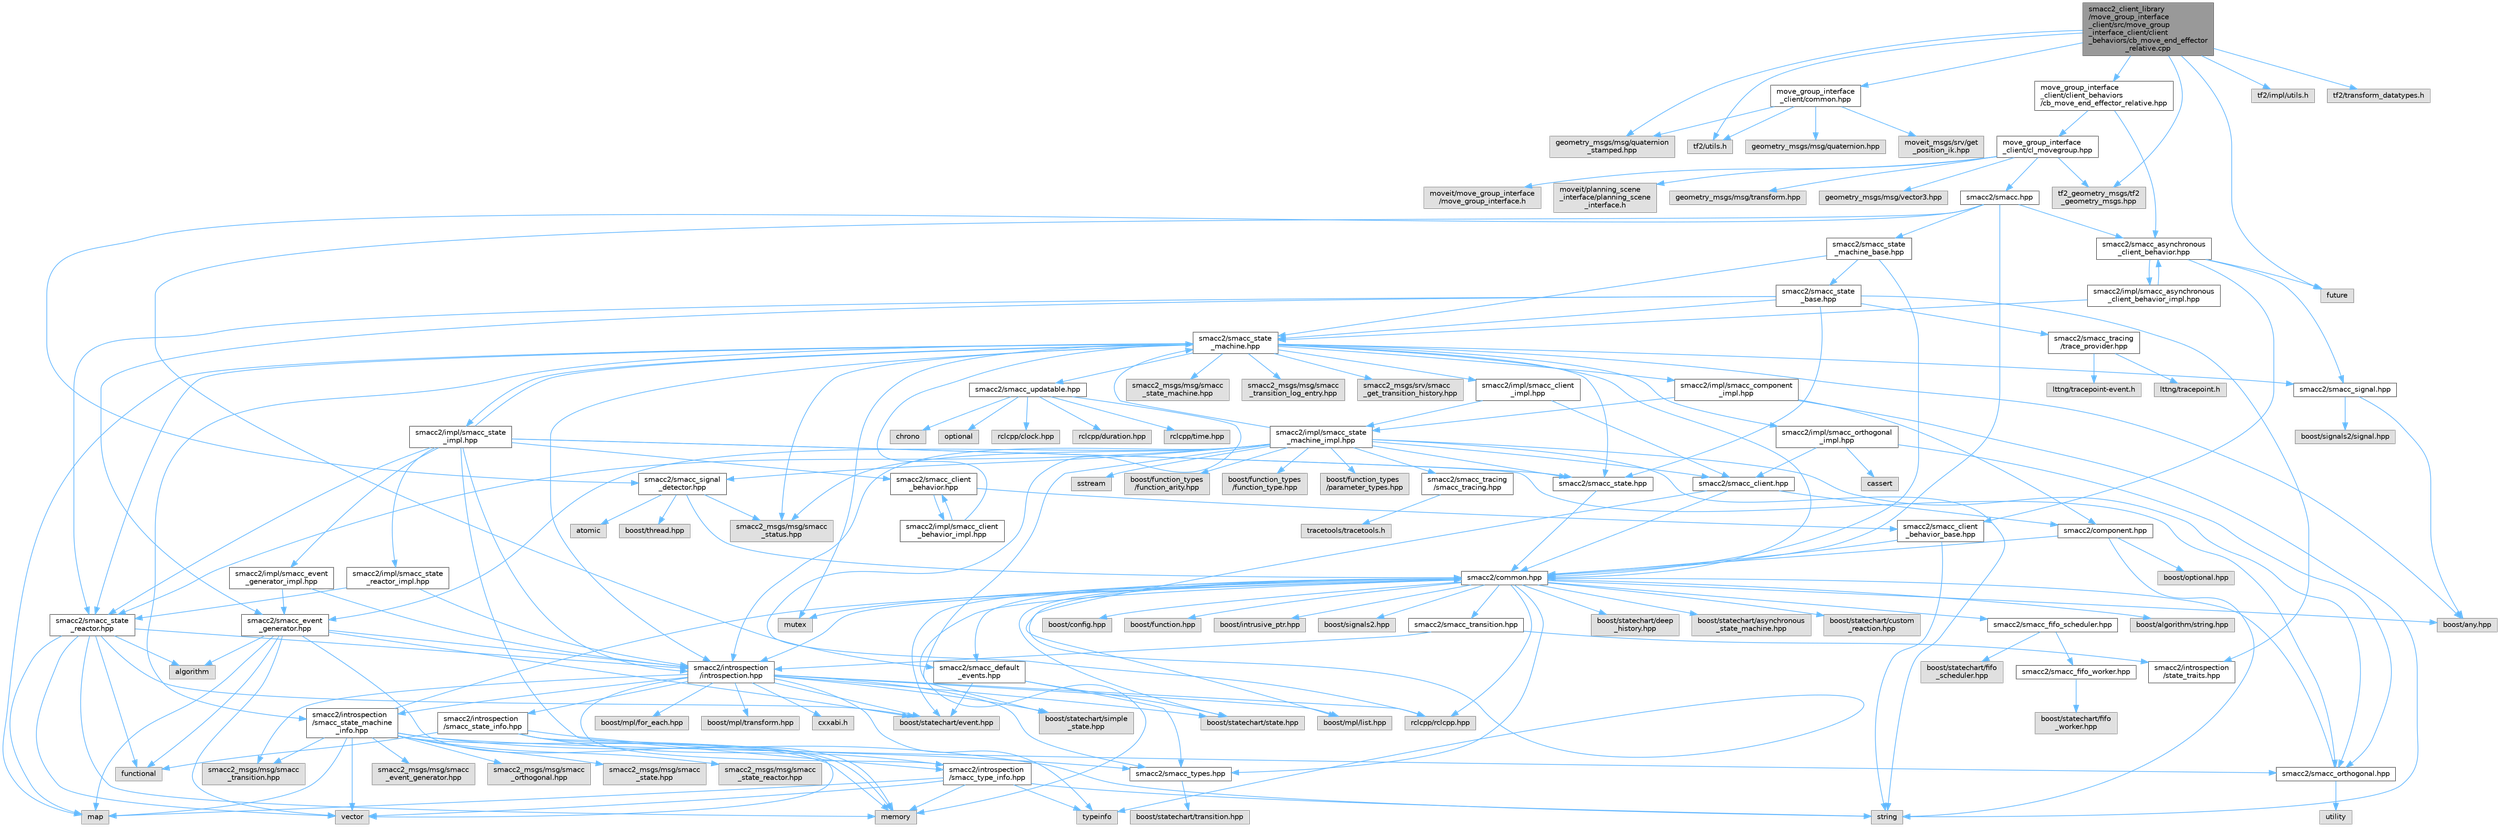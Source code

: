 digraph "smacc2_client_library/move_group_interface_client/src/move_group_interface_client/client_behaviors/cb_move_end_effector_relative.cpp"
{
 // LATEX_PDF_SIZE
  bgcolor="transparent";
  edge [fontname=Helvetica,fontsize=10,labelfontname=Helvetica,labelfontsize=10];
  node [fontname=Helvetica,fontsize=10,shape=box,height=0.2,width=0.4];
  Node1 [label="smacc2_client_library\l/move_group_interface\l_client/src/move_group\l_interface_client/client\l_behaviors/cb_move_end_effector\l_relative.cpp",height=0.2,width=0.4,color="gray40", fillcolor="grey60", style="filled", fontcolor="black",tooltip=" "];
  Node1 -> Node2 [color="steelblue1",style="solid"];
  Node2 [label="geometry_msgs/msg/quaternion\l_stamped.hpp",height=0.2,width=0.4,color="grey60", fillcolor="#E0E0E0", style="filled",tooltip=" "];
  Node1 -> Node3 [color="steelblue1",style="solid"];
  Node3 [label="move_group_interface\l_client/client_behaviors\l/cb_move_end_effector_relative.hpp",height=0.2,width=0.4,color="grey40", fillcolor="white", style="filled",URL="$cb__move__end__effector__relative_8hpp.html",tooltip=" "];
  Node3 -> Node4 [color="steelblue1",style="solid"];
  Node4 [label="move_group_interface\l_client/cl_movegroup.hpp",height=0.2,width=0.4,color="grey40", fillcolor="white", style="filled",URL="$cl__movegroup_8hpp.html",tooltip=" "];
  Node4 -> Node5 [color="steelblue1",style="solid"];
  Node5 [label="smacc2/smacc.hpp",height=0.2,width=0.4,color="grey40", fillcolor="white", style="filled",URL="$smacc_8hpp.html",tooltip=" "];
  Node5 -> Node6 [color="steelblue1",style="solid"];
  Node6 [label="smacc2/common.hpp",height=0.2,width=0.4,color="grey40", fillcolor="white", style="filled",URL="$include_2smacc2_2common_8hpp.html",tooltip=" "];
  Node6 -> Node7 [color="steelblue1",style="solid"];
  Node7 [label="boost/statechart/asynchronous\l_state_machine.hpp",height=0.2,width=0.4,color="grey60", fillcolor="#E0E0E0", style="filled",tooltip=" "];
  Node6 -> Node8 [color="steelblue1",style="solid"];
  Node8 [label="boost/statechart/custom\l_reaction.hpp",height=0.2,width=0.4,color="grey60", fillcolor="#E0E0E0", style="filled",tooltip=" "];
  Node6 -> Node9 [color="steelblue1",style="solid"];
  Node9 [label="boost/statechart/deep\l_history.hpp",height=0.2,width=0.4,color="grey60", fillcolor="#E0E0E0", style="filled",tooltip=" "];
  Node6 -> Node10 [color="steelblue1",style="solid"];
  Node10 [label="boost/statechart/event.hpp",height=0.2,width=0.4,color="grey60", fillcolor="#E0E0E0", style="filled",tooltip=" "];
  Node6 -> Node11 [color="steelblue1",style="solid"];
  Node11 [label="boost/statechart/simple\l_state.hpp",height=0.2,width=0.4,color="grey60", fillcolor="#E0E0E0", style="filled",tooltip=" "];
  Node6 -> Node12 [color="steelblue1",style="solid"];
  Node12 [label="boost/statechart/state.hpp",height=0.2,width=0.4,color="grey60", fillcolor="#E0E0E0", style="filled",tooltip=" "];
  Node6 -> Node13 [color="steelblue1",style="solid"];
  Node13 [label="boost/algorithm/string.hpp",height=0.2,width=0.4,color="grey60", fillcolor="#E0E0E0", style="filled",tooltip=" "];
  Node6 -> Node14 [color="steelblue1",style="solid"];
  Node14 [label="boost/any.hpp",height=0.2,width=0.4,color="grey60", fillcolor="#E0E0E0", style="filled",tooltip=" "];
  Node6 -> Node15 [color="steelblue1",style="solid"];
  Node15 [label="boost/config.hpp",height=0.2,width=0.4,color="grey60", fillcolor="#E0E0E0", style="filled",tooltip=" "];
  Node6 -> Node16 [color="steelblue1",style="solid"];
  Node16 [label="boost/function.hpp",height=0.2,width=0.4,color="grey60", fillcolor="#E0E0E0", style="filled",tooltip=" "];
  Node6 -> Node17 [color="steelblue1",style="solid"];
  Node17 [label="boost/intrusive_ptr.hpp",height=0.2,width=0.4,color="grey60", fillcolor="#E0E0E0", style="filled",tooltip=" "];
  Node6 -> Node18 [color="steelblue1",style="solid"];
  Node18 [label="boost/mpl/list.hpp",height=0.2,width=0.4,color="grey60", fillcolor="#E0E0E0", style="filled",tooltip=" "];
  Node6 -> Node19 [color="steelblue1",style="solid"];
  Node19 [label="boost/signals2.hpp",height=0.2,width=0.4,color="grey60", fillcolor="#E0E0E0", style="filled",tooltip=" "];
  Node6 -> Node20 [color="steelblue1",style="solid"];
  Node20 [label="mutex",height=0.2,width=0.4,color="grey60", fillcolor="#E0E0E0", style="filled",tooltip=" "];
  Node6 -> Node21 [color="steelblue1",style="solid"];
  Node21 [label="rclcpp/rclcpp.hpp",height=0.2,width=0.4,color="grey60", fillcolor="#E0E0E0", style="filled",tooltip=" "];
  Node6 -> Node22 [color="steelblue1",style="solid"];
  Node22 [label="smacc2/introspection\l/introspection.hpp",height=0.2,width=0.4,color="grey40", fillcolor="white", style="filled",URL="$introspection_8hpp.html",tooltip=" "];
  Node22 -> Node10 [color="steelblue1",style="solid"];
  Node22 -> Node11 [color="steelblue1",style="solid"];
  Node22 -> Node12 [color="steelblue1",style="solid"];
  Node22 -> Node23 [color="steelblue1",style="solid"];
  Node23 [label="boost/mpl/for_each.hpp",height=0.2,width=0.4,color="grey60", fillcolor="#E0E0E0", style="filled",tooltip=" "];
  Node22 -> Node18 [color="steelblue1",style="solid"];
  Node22 -> Node24 [color="steelblue1",style="solid"];
  Node24 [label="boost/mpl/transform.hpp",height=0.2,width=0.4,color="grey60", fillcolor="#E0E0E0", style="filled",tooltip=" "];
  Node22 -> Node21 [color="steelblue1",style="solid"];
  Node22 -> Node25 [color="steelblue1",style="solid"];
  Node25 [label="typeinfo",height=0.2,width=0.4,color="grey60", fillcolor="#E0E0E0", style="filled",tooltip=" "];
  Node22 -> Node26 [color="steelblue1",style="solid"];
  Node26 [label="smacc2/introspection\l/smacc_state_info.hpp",height=0.2,width=0.4,color="grey40", fillcolor="white", style="filled",URL="$smacc__state__info_8hpp.html",tooltip=" "];
  Node26 -> Node27 [color="steelblue1",style="solid"];
  Node27 [label="functional",height=0.2,width=0.4,color="grey60", fillcolor="#E0E0E0", style="filled",tooltip=" "];
  Node26 -> Node28 [color="steelblue1",style="solid"];
  Node28 [label="memory",height=0.2,width=0.4,color="grey60", fillcolor="#E0E0E0", style="filled",tooltip=" "];
  Node26 -> Node29 [color="steelblue1",style="solid"];
  Node29 [label="smacc2/introspection\l/smacc_type_info.hpp",height=0.2,width=0.4,color="grey40", fillcolor="white", style="filled",URL="$smacc__type__info_8hpp.html",tooltip=" "];
  Node29 -> Node30 [color="steelblue1",style="solid"];
  Node30 [label="map",height=0.2,width=0.4,color="grey60", fillcolor="#E0E0E0", style="filled",tooltip=" "];
  Node29 -> Node28 [color="steelblue1",style="solid"];
  Node29 -> Node31 [color="steelblue1",style="solid"];
  Node31 [label="string",height=0.2,width=0.4,color="grey60", fillcolor="#E0E0E0", style="filled",tooltip=" "];
  Node29 -> Node25 [color="steelblue1",style="solid"];
  Node29 -> Node32 [color="steelblue1",style="solid"];
  Node32 [label="vector",height=0.2,width=0.4,color="grey60", fillcolor="#E0E0E0", style="filled",tooltip=" "];
  Node26 -> Node33 [color="steelblue1",style="solid"];
  Node33 [label="smacc2/smacc_types.hpp",height=0.2,width=0.4,color="grey40", fillcolor="white", style="filled",URL="$smacc__types_8hpp.html",tooltip=" "];
  Node33 -> Node34 [color="steelblue1",style="solid"];
  Node34 [label="boost/statechart/transition.hpp",height=0.2,width=0.4,color="grey60", fillcolor="#E0E0E0", style="filled",tooltip=" "];
  Node26 -> Node32 [color="steelblue1",style="solid"];
  Node22 -> Node29 [color="steelblue1",style="solid"];
  Node22 -> Node33 [color="steelblue1",style="solid"];
  Node22 -> Node35 [color="steelblue1",style="solid"];
  Node35 [label="cxxabi.h",height=0.2,width=0.4,color="grey60", fillcolor="#E0E0E0", style="filled",tooltip=" "];
  Node22 -> Node36 [color="steelblue1",style="solid"];
  Node36 [label="smacc2_msgs/msg/smacc\l_transition.hpp",height=0.2,width=0.4,color="grey60", fillcolor="#E0E0E0", style="filled",tooltip=" "];
  Node22 -> Node37 [color="steelblue1",style="solid"];
  Node37 [label="smacc2/introspection\l/smacc_state_machine\l_info.hpp",height=0.2,width=0.4,color="grey40", fillcolor="white", style="filled",URL="$smacc__state__machine__info_8hpp.html",tooltip=" "];
  Node37 -> Node30 [color="steelblue1",style="solid"];
  Node37 -> Node28 [color="steelblue1",style="solid"];
  Node37 -> Node31 [color="steelblue1",style="solid"];
  Node37 -> Node32 [color="steelblue1",style="solid"];
  Node37 -> Node6 [color="steelblue1",style="solid"];
  Node37 -> Node38 [color="steelblue1",style="solid"];
  Node38 [label="smacc2/smacc_orthogonal.hpp",height=0.2,width=0.4,color="grey40", fillcolor="white", style="filled",URL="$smacc__orthogonal_8hpp.html",tooltip=" "];
  Node38 -> Node6 [color="steelblue1",style="solid"];
  Node38 -> Node39 [color="steelblue1",style="solid"];
  Node39 [label="utility",height=0.2,width=0.4,color="grey60", fillcolor="#E0E0E0", style="filled",tooltip=" "];
  Node37 -> Node40 [color="steelblue1",style="solid"];
  Node40 [label="smacc2_msgs/msg/smacc\l_event_generator.hpp",height=0.2,width=0.4,color="grey60", fillcolor="#E0E0E0", style="filled",tooltip=" "];
  Node37 -> Node41 [color="steelblue1",style="solid"];
  Node41 [label="smacc2_msgs/msg/smacc\l_orthogonal.hpp",height=0.2,width=0.4,color="grey60", fillcolor="#E0E0E0", style="filled",tooltip=" "];
  Node37 -> Node42 [color="steelblue1",style="solid"];
  Node42 [label="smacc2_msgs/msg/smacc\l_state.hpp",height=0.2,width=0.4,color="grey60", fillcolor="#E0E0E0", style="filled",tooltip=" "];
  Node37 -> Node43 [color="steelblue1",style="solid"];
  Node43 [label="smacc2_msgs/msg/smacc\l_state_reactor.hpp",height=0.2,width=0.4,color="grey60", fillcolor="#E0E0E0", style="filled",tooltip=" "];
  Node37 -> Node36 [color="steelblue1",style="solid"];
  Node6 -> Node44 [color="steelblue1",style="solid"];
  Node44 [label="smacc2/smacc_fifo_scheduler.hpp",height=0.2,width=0.4,color="grey40", fillcolor="white", style="filled",URL="$smacc__fifo__scheduler_8hpp.html",tooltip=" "];
  Node44 -> Node45 [color="steelblue1",style="solid"];
  Node45 [label="boost/statechart/fifo\l_scheduler.hpp",height=0.2,width=0.4,color="grey60", fillcolor="#E0E0E0", style="filled",tooltip=" "];
  Node44 -> Node46 [color="steelblue1",style="solid"];
  Node46 [label="smacc2/smacc_fifo_worker.hpp",height=0.2,width=0.4,color="grey40", fillcolor="white", style="filled",URL="$smacc__fifo__worker_8hpp.html",tooltip=" "];
  Node46 -> Node47 [color="steelblue1",style="solid"];
  Node47 [label="boost/statechart/fifo\l_worker.hpp",height=0.2,width=0.4,color="grey60", fillcolor="#E0E0E0", style="filled",tooltip=" "];
  Node6 -> Node33 [color="steelblue1",style="solid"];
  Node6 -> Node48 [color="steelblue1",style="solid"];
  Node48 [label="smacc2/smacc_default\l_events.hpp",height=0.2,width=0.4,color="grey40", fillcolor="white", style="filled",URL="$smacc__default__events_8hpp.html",tooltip=" "];
  Node48 -> Node33 [color="steelblue1",style="solid"];
  Node48 -> Node10 [color="steelblue1",style="solid"];
  Node48 -> Node12 [color="steelblue1",style="solid"];
  Node6 -> Node49 [color="steelblue1",style="solid"];
  Node49 [label="smacc2/smacc_transition.hpp",height=0.2,width=0.4,color="grey40", fillcolor="white", style="filled",URL="$smacc__transition_8hpp.html",tooltip=" "];
  Node49 -> Node22 [color="steelblue1",style="solid"];
  Node49 -> Node50 [color="steelblue1",style="solid"];
  Node50 [label="smacc2/introspection\l/state_traits.hpp",height=0.2,width=0.4,color="grey40", fillcolor="white", style="filled",URL="$state__traits_8hpp.html",tooltip=" "];
  Node5 -> Node51 [color="steelblue1",style="solid"];
  Node51 [label="smacc2/smacc_asynchronous\l_client_behavior.hpp",height=0.2,width=0.4,color="grey40", fillcolor="white", style="filled",URL="$smacc__asynchronous__client__behavior_8hpp.html",tooltip=" "];
  Node51 -> Node52 [color="steelblue1",style="solid"];
  Node52 [label="future",height=0.2,width=0.4,color="grey60", fillcolor="#E0E0E0", style="filled",tooltip=" "];
  Node51 -> Node53 [color="steelblue1",style="solid"];
  Node53 [label="smacc2/smacc_client\l_behavior_base.hpp",height=0.2,width=0.4,color="grey40", fillcolor="white", style="filled",URL="$smacc__client__behavior__base_8hpp.html",tooltip=" "];
  Node53 -> Node31 [color="steelblue1",style="solid"];
  Node53 -> Node6 [color="steelblue1",style="solid"];
  Node51 -> Node54 [color="steelblue1",style="solid"];
  Node54 [label="smacc2/smacc_signal.hpp",height=0.2,width=0.4,color="grey40", fillcolor="white", style="filled",URL="$smacc__signal_8hpp.html",tooltip=" "];
  Node54 -> Node14 [color="steelblue1",style="solid"];
  Node54 -> Node55 [color="steelblue1",style="solid"];
  Node55 [label="boost/signals2/signal.hpp",height=0.2,width=0.4,color="grey60", fillcolor="#E0E0E0", style="filled",tooltip=" "];
  Node51 -> Node56 [color="steelblue1",style="solid"];
  Node56 [label="smacc2/impl/smacc_asynchronous\l_client_behavior_impl.hpp",height=0.2,width=0.4,color="grey40", fillcolor="white", style="filled",URL="$smacc__asynchronous__client__behavior__impl_8hpp.html",tooltip=" "];
  Node56 -> Node51 [color="steelblue1",style="solid"];
  Node56 -> Node57 [color="steelblue1",style="solid"];
  Node57 [label="smacc2/smacc_state\l_machine.hpp",height=0.2,width=0.4,color="grey40", fillcolor="white", style="filled",URL="$smacc__state__machine_8hpp.html",tooltip=" "];
  Node57 -> Node14 [color="steelblue1",style="solid"];
  Node57 -> Node30 [color="steelblue1",style="solid"];
  Node57 -> Node20 [color="steelblue1",style="solid"];
  Node57 -> Node6 [color="steelblue1",style="solid"];
  Node57 -> Node22 [color="steelblue1",style="solid"];
  Node57 -> Node37 [color="steelblue1",style="solid"];
  Node57 -> Node54 [color="steelblue1",style="solid"];
  Node57 -> Node58 [color="steelblue1",style="solid"];
  Node58 [label="smacc2/smacc_updatable.hpp",height=0.2,width=0.4,color="grey40", fillcolor="white", style="filled",URL="$smacc__updatable_8hpp.html",tooltip=" "];
  Node58 -> Node59 [color="steelblue1",style="solid"];
  Node59 [label="chrono",height=0.2,width=0.4,color="grey60", fillcolor="#E0E0E0", style="filled",tooltip=" "];
  Node58 -> Node60 [color="steelblue1",style="solid"];
  Node60 [label="optional",height=0.2,width=0.4,color="grey60", fillcolor="#E0E0E0", style="filled",tooltip=" "];
  Node58 -> Node61 [color="steelblue1",style="solid"];
  Node61 [label="rclcpp/clock.hpp",height=0.2,width=0.4,color="grey60", fillcolor="#E0E0E0", style="filled",tooltip=" "];
  Node58 -> Node62 [color="steelblue1",style="solid"];
  Node62 [label="rclcpp/duration.hpp",height=0.2,width=0.4,color="grey60", fillcolor="#E0E0E0", style="filled",tooltip=" "];
  Node58 -> Node21 [color="steelblue1",style="solid"];
  Node58 -> Node63 [color="steelblue1",style="solid"];
  Node63 [label="rclcpp/time.hpp",height=0.2,width=0.4,color="grey60", fillcolor="#E0E0E0", style="filled",tooltip=" "];
  Node57 -> Node64 [color="steelblue1",style="solid"];
  Node64 [label="smacc2_msgs/msg/smacc\l_state_machine.hpp",height=0.2,width=0.4,color="grey60", fillcolor="#E0E0E0", style="filled",tooltip=" "];
  Node57 -> Node65 [color="steelblue1",style="solid"];
  Node65 [label="smacc2_msgs/msg/smacc\l_status.hpp",height=0.2,width=0.4,color="grey60", fillcolor="#E0E0E0", style="filled",tooltip=" "];
  Node57 -> Node66 [color="steelblue1",style="solid"];
  Node66 [label="smacc2_msgs/msg/smacc\l_transition_log_entry.hpp",height=0.2,width=0.4,color="grey60", fillcolor="#E0E0E0", style="filled",tooltip=" "];
  Node57 -> Node67 [color="steelblue1",style="solid"];
  Node67 [label="smacc2_msgs/srv/smacc\l_get_transition_history.hpp",height=0.2,width=0.4,color="grey60", fillcolor="#E0E0E0", style="filled",tooltip=" "];
  Node57 -> Node68 [color="steelblue1",style="solid"];
  Node68 [label="smacc2/smacc_state.hpp",height=0.2,width=0.4,color="grey40", fillcolor="white", style="filled",URL="$smacc__state_8hpp.html",tooltip=" "];
  Node68 -> Node6 [color="steelblue1",style="solid"];
  Node57 -> Node69 [color="steelblue1",style="solid"];
  Node69 [label="smacc2/smacc_state\l_reactor.hpp",height=0.2,width=0.4,color="grey40", fillcolor="white", style="filled",URL="$smacc__state__reactor_8hpp.html",tooltip=" "];
  Node69 -> Node70 [color="steelblue1",style="solid"];
  Node70 [label="algorithm",height=0.2,width=0.4,color="grey60", fillcolor="#E0E0E0", style="filled",tooltip=" "];
  Node69 -> Node10 [color="steelblue1",style="solid"];
  Node69 -> Node27 [color="steelblue1",style="solid"];
  Node69 -> Node30 [color="steelblue1",style="solid"];
  Node69 -> Node28 [color="steelblue1",style="solid"];
  Node69 -> Node22 [color="steelblue1",style="solid"];
  Node69 -> Node32 [color="steelblue1",style="solid"];
  Node57 -> Node71 [color="steelblue1",style="solid"];
  Node71 [label="smacc2/impl/smacc_client\l_impl.hpp",height=0.2,width=0.4,color="grey40", fillcolor="white", style="filled",URL="$smacc__client__impl_8hpp.html",tooltip=" "];
  Node71 -> Node72 [color="steelblue1",style="solid"];
  Node72 [label="smacc2/impl/smacc_state\l_machine_impl.hpp",height=0.2,width=0.4,color="grey40", fillcolor="white", style="filled",URL="$smacc__state__machine__impl_8hpp.html",tooltip=" "];
  Node72 -> Node28 [color="steelblue1",style="solid"];
  Node72 -> Node73 [color="steelblue1",style="solid"];
  Node73 [label="sstream",height=0.2,width=0.4,color="grey60", fillcolor="#E0E0E0", style="filled",tooltip=" "];
  Node72 -> Node31 [color="steelblue1",style="solid"];
  Node72 -> Node22 [color="steelblue1",style="solid"];
  Node72 -> Node74 [color="steelblue1",style="solid"];
  Node74 [label="smacc2/smacc_client.hpp",height=0.2,width=0.4,color="grey40", fillcolor="white", style="filled",URL="$smacc__client_8hpp.html",tooltip=" "];
  Node74 -> Node6 [color="steelblue1",style="solid"];
  Node74 -> Node75 [color="steelblue1",style="solid"];
  Node75 [label="smacc2/component.hpp",height=0.2,width=0.4,color="grey40", fillcolor="white", style="filled",URL="$component_8hpp.html",tooltip=" "];
  Node75 -> Node31 [color="steelblue1",style="solid"];
  Node75 -> Node76 [color="steelblue1",style="solid"];
  Node76 [label="boost/optional.hpp",height=0.2,width=0.4,color="grey60", fillcolor="#E0E0E0", style="filled",tooltip=" "];
  Node75 -> Node6 [color="steelblue1",style="solid"];
  Node74 -> Node25 [color="steelblue1",style="solid"];
  Node72 -> Node77 [color="steelblue1",style="solid"];
  Node77 [label="smacc2/smacc_event\l_generator.hpp",height=0.2,width=0.4,color="grey40", fillcolor="white", style="filled",URL="$smacc__event__generator_8hpp.html",tooltip=" "];
  Node77 -> Node70 [color="steelblue1",style="solid"];
  Node77 -> Node10 [color="steelblue1",style="solid"];
  Node77 -> Node27 [color="steelblue1",style="solid"];
  Node77 -> Node30 [color="steelblue1",style="solid"];
  Node77 -> Node28 [color="steelblue1",style="solid"];
  Node77 -> Node22 [color="steelblue1",style="solid"];
  Node77 -> Node32 [color="steelblue1",style="solid"];
  Node72 -> Node38 [color="steelblue1",style="solid"];
  Node72 -> Node78 [color="steelblue1",style="solid"];
  Node78 [label="smacc2/smacc_signal\l_detector.hpp",height=0.2,width=0.4,color="grey40", fillcolor="white", style="filled",URL="$smacc__signal__detector_8hpp.html",tooltip=" "];
  Node78 -> Node79 [color="steelblue1",style="solid"];
  Node79 [label="atomic",height=0.2,width=0.4,color="grey60", fillcolor="#E0E0E0", style="filled",tooltip=" "];
  Node78 -> Node80 [color="steelblue1",style="solid"];
  Node80 [label="boost/thread.hpp",height=0.2,width=0.4,color="grey60", fillcolor="#E0E0E0", style="filled",tooltip=" "];
  Node78 -> Node6 [color="steelblue1",style="solid"];
  Node78 -> Node65 [color="steelblue1",style="solid"];
  Node72 -> Node68 [color="steelblue1",style="solid"];
  Node72 -> Node57 [color="steelblue1",style="solid"];
  Node72 -> Node69 [color="steelblue1",style="solid"];
  Node72 -> Node81 [color="steelblue1",style="solid"];
  Node81 [label="boost/function_types\l/function_arity.hpp",height=0.2,width=0.4,color="grey60", fillcolor="#E0E0E0", style="filled",tooltip=" "];
  Node72 -> Node82 [color="steelblue1",style="solid"];
  Node82 [label="boost/function_types\l/function_type.hpp",height=0.2,width=0.4,color="grey60", fillcolor="#E0E0E0", style="filled",tooltip=" "];
  Node72 -> Node83 [color="steelblue1",style="solid"];
  Node83 [label="boost/function_types\l/parameter_types.hpp",height=0.2,width=0.4,color="grey60", fillcolor="#E0E0E0", style="filled",tooltip=" "];
  Node72 -> Node84 [color="steelblue1",style="solid"];
  Node84 [label="smacc2/smacc_tracing\l/smacc_tracing.hpp",height=0.2,width=0.4,color="grey40", fillcolor="white", style="filled",URL="$smacc__tracing_8hpp.html",tooltip=" "];
  Node84 -> Node85 [color="steelblue1",style="solid"];
  Node85 [label="tracetools/tracetools.h",height=0.2,width=0.4,color="grey60", fillcolor="#E0E0E0", style="filled",tooltip=" "];
  Node72 -> Node65 [color="steelblue1",style="solid"];
  Node71 -> Node74 [color="steelblue1",style="solid"];
  Node57 -> Node86 [color="steelblue1",style="solid"];
  Node86 [label="smacc2/impl/smacc_component\l_impl.hpp",height=0.2,width=0.4,color="grey40", fillcolor="white", style="filled",URL="$smacc__component__impl_8hpp.html",tooltip=" "];
  Node86 -> Node31 [color="steelblue1",style="solid"];
  Node86 -> Node75 [color="steelblue1",style="solid"];
  Node86 -> Node72 [color="steelblue1",style="solid"];
  Node57 -> Node87 [color="steelblue1",style="solid"];
  Node87 [label="smacc2/impl/smacc_orthogonal\l_impl.hpp",height=0.2,width=0.4,color="grey40", fillcolor="white", style="filled",URL="$smacc__orthogonal__impl_8hpp.html",tooltip=" "];
  Node87 -> Node88 [color="steelblue1",style="solid"];
  Node88 [label="cassert",height=0.2,width=0.4,color="grey60", fillcolor="#E0E0E0", style="filled",tooltip=" "];
  Node87 -> Node74 [color="steelblue1",style="solid"];
  Node87 -> Node38 [color="steelblue1",style="solid"];
  Node57 -> Node89 [color="steelblue1",style="solid"];
  Node89 [label="smacc2/impl/smacc_state\l_impl.hpp",height=0.2,width=0.4,color="grey40", fillcolor="white", style="filled",URL="$smacc__state__impl_8hpp.html",tooltip=" "];
  Node89 -> Node22 [color="steelblue1",style="solid"];
  Node89 -> Node90 [color="steelblue1",style="solid"];
  Node90 [label="smacc2/smacc_client\l_behavior.hpp",height=0.2,width=0.4,color="grey40", fillcolor="white", style="filled",URL="$smacc__client__behavior_8hpp.html",tooltip=" "];
  Node90 -> Node53 [color="steelblue1",style="solid"];
  Node90 -> Node91 [color="steelblue1",style="solid"];
  Node91 [label="smacc2/impl/smacc_client\l_behavior_impl.hpp",height=0.2,width=0.4,color="grey40", fillcolor="white", style="filled",URL="$smacc__client__behavior__impl_8hpp.html",tooltip=" "];
  Node91 -> Node90 [color="steelblue1",style="solid"];
  Node91 -> Node57 [color="steelblue1",style="solid"];
  Node89 -> Node38 [color="steelblue1",style="solid"];
  Node89 -> Node68 [color="steelblue1",style="solid"];
  Node89 -> Node69 [color="steelblue1",style="solid"];
  Node89 -> Node29 [color="steelblue1",style="solid"];
  Node89 -> Node57 [color="steelblue1",style="solid"];
  Node89 -> Node92 [color="steelblue1",style="solid"];
  Node92 [label="smacc2/impl/smacc_event\l_generator_impl.hpp",height=0.2,width=0.4,color="grey40", fillcolor="white", style="filled",URL="$smacc__event__generator__impl_8hpp.html",tooltip=" "];
  Node92 -> Node22 [color="steelblue1",style="solid"];
  Node92 -> Node77 [color="steelblue1",style="solid"];
  Node89 -> Node93 [color="steelblue1",style="solid"];
  Node93 [label="smacc2/impl/smacc_state\l_reactor_impl.hpp",height=0.2,width=0.4,color="grey40", fillcolor="white", style="filled",URL="$smacc__state__reactor__impl_8hpp.html",tooltip=" "];
  Node93 -> Node22 [color="steelblue1",style="solid"];
  Node93 -> Node69 [color="steelblue1",style="solid"];
  Node5 -> Node48 [color="steelblue1",style="solid"];
  Node5 -> Node78 [color="steelblue1",style="solid"];
  Node5 -> Node94 [color="steelblue1",style="solid"];
  Node94 [label="smacc2/smacc_state\l_machine_base.hpp",height=0.2,width=0.4,color="grey40", fillcolor="white", style="filled",URL="$smacc__state__machine__base_8hpp.html",tooltip=" "];
  Node94 -> Node6 [color="steelblue1",style="solid"];
  Node94 -> Node95 [color="steelblue1",style="solid"];
  Node95 [label="smacc2/smacc_state\l_base.hpp",height=0.2,width=0.4,color="grey40", fillcolor="white", style="filled",URL="$smacc__state__base_8hpp.html",tooltip=" "];
  Node95 -> Node50 [color="steelblue1",style="solid"];
  Node95 -> Node77 [color="steelblue1",style="solid"];
  Node95 -> Node68 [color="steelblue1",style="solid"];
  Node95 -> Node57 [color="steelblue1",style="solid"];
  Node95 -> Node69 [color="steelblue1",style="solid"];
  Node95 -> Node96 [color="steelblue1",style="solid"];
  Node96 [label="smacc2/smacc_tracing\l/trace_provider.hpp",height=0.2,width=0.4,color="grey40", fillcolor="white", style="filled",URL="$trace__provider_8hpp.html",tooltip=" "];
  Node96 -> Node97 [color="steelblue1",style="solid"];
  Node97 [label="lttng/tracepoint.h",height=0.2,width=0.4,color="grey60", fillcolor="#E0E0E0", style="filled",tooltip=" "];
  Node96 -> Node98 [color="steelblue1",style="solid"];
  Node98 [label="lttng/tracepoint-event.h",height=0.2,width=0.4,color="grey60", fillcolor="#E0E0E0", style="filled",tooltip=" "];
  Node94 -> Node57 [color="steelblue1",style="solid"];
  Node4 -> Node99 [color="steelblue1",style="solid"];
  Node99 [label="moveit/move_group_interface\l/move_group_interface.h",height=0.2,width=0.4,color="grey60", fillcolor="#E0E0E0", style="filled",tooltip=" "];
  Node4 -> Node100 [color="steelblue1",style="solid"];
  Node100 [label="moveit/planning_scene\l_interface/planning_scene\l_interface.h",height=0.2,width=0.4,color="grey60", fillcolor="#E0E0E0", style="filled",tooltip=" "];
  Node4 -> Node101 [color="steelblue1",style="solid"];
  Node101 [label="geometry_msgs/msg/transform.hpp",height=0.2,width=0.4,color="grey60", fillcolor="#E0E0E0", style="filled",tooltip=" "];
  Node4 -> Node102 [color="steelblue1",style="solid"];
  Node102 [label="geometry_msgs/msg/vector3.hpp",height=0.2,width=0.4,color="grey60", fillcolor="#E0E0E0", style="filled",tooltip=" "];
  Node4 -> Node103 [color="steelblue1",style="solid"];
  Node103 [label="tf2_geometry_msgs/tf2\l_geometry_msgs.hpp",height=0.2,width=0.4,color="grey60", fillcolor="#E0E0E0", style="filled",tooltip=" "];
  Node3 -> Node51 [color="steelblue1",style="solid"];
  Node1 -> Node103 [color="steelblue1",style="solid"];
  Node1 -> Node104 [color="steelblue1",style="solid"];
  Node104 [label="tf2/impl/utils.h",height=0.2,width=0.4,color="grey60", fillcolor="#E0E0E0", style="filled",tooltip=" "];
  Node1 -> Node105 [color="steelblue1",style="solid"];
  Node105 [label="tf2/transform_datatypes.h",height=0.2,width=0.4,color="grey60", fillcolor="#E0E0E0", style="filled",tooltip=" "];
  Node1 -> Node106 [color="steelblue1",style="solid"];
  Node106 [label="tf2/utils.h",height=0.2,width=0.4,color="grey60", fillcolor="#E0E0E0", style="filled",tooltip=" "];
  Node1 -> Node52 [color="steelblue1",style="solid"];
  Node1 -> Node107 [color="steelblue1",style="solid"];
  Node107 [label="move_group_interface\l_client/common.hpp",height=0.2,width=0.4,color="grey40", fillcolor="white", style="filled",URL="$client__library_2move__group__interface__client_2include_2move__group__interface__client_2common_8hpp.html",tooltip=" "];
  Node107 -> Node106 [color="steelblue1",style="solid"];
  Node107 -> Node108 [color="steelblue1",style="solid"];
  Node108 [label="geometry_msgs/msg/quaternion.hpp",height=0.2,width=0.4,color="grey60", fillcolor="#E0E0E0", style="filled",tooltip=" "];
  Node107 -> Node2 [color="steelblue1",style="solid"];
  Node107 -> Node109 [color="steelblue1",style="solid"];
  Node109 [label="moveit_msgs/srv/get\l_position_ik.hpp",height=0.2,width=0.4,color="grey60", fillcolor="#E0E0E0", style="filled",tooltip=" "];
}
